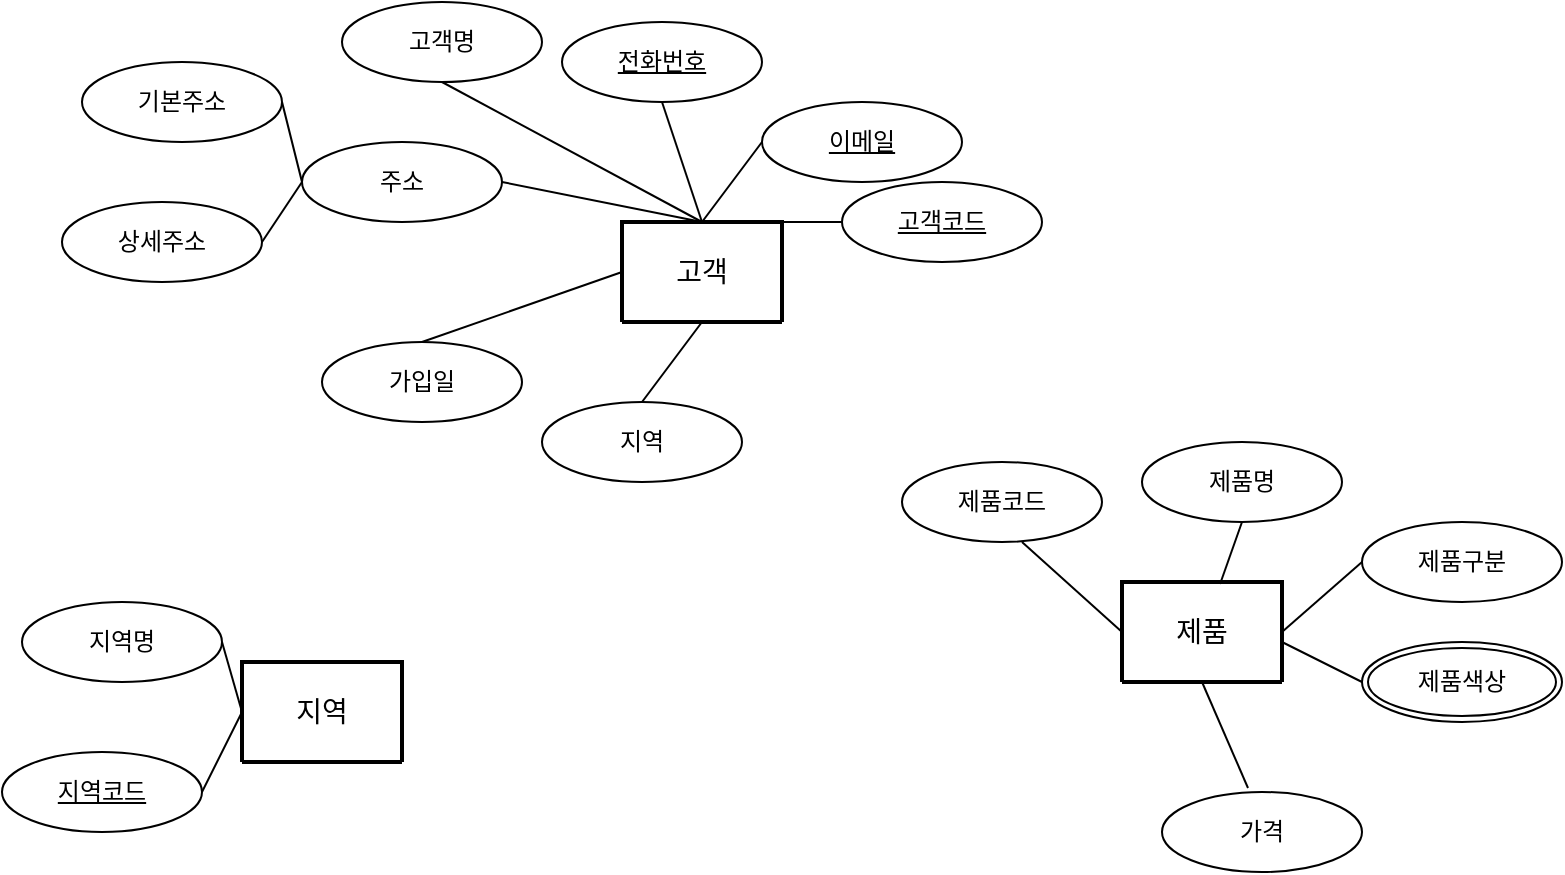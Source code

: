 <mxfile version="26.1.0">
  <diagram name="페이지-1" id="W-NW3DfqwmRI1GUI-Ptw">
    <mxGraphModel dx="1075" dy="613" grid="1" gridSize="10" guides="1" tooltips="1" connect="1" arrows="1" fold="1" page="1" pageScale="1" pageWidth="827" pageHeight="1169" math="0" shadow="0">
      <root>
        <mxCell id="0" />
        <mxCell id="1" parent="0" />
        <mxCell id="0c0Xcodrv3Obggw16LVs-1" value="고객" style="swimlane;childLayout=stackLayout;horizontal=1;startSize=50;horizontalStack=0;rounded=1;fontSize=14;fontStyle=0;strokeWidth=2;resizeParent=0;resizeLast=1;shadow=0;dashed=0;align=center;arcSize=4;whiteSpace=wrap;html=1;" vertex="1" collapsed="1" parent="1">
          <mxGeometry x="420" y="300" width="80" height="50" as="geometry">
            <mxRectangle x="50" y="230" width="160" height="120" as="alternateBounds" />
          </mxGeometry>
        </mxCell>
        <mxCell id="0c0Xcodrv3Obggw16LVs-2" value="+Attribute1&#xa;+Attribute2&#xa;+Attribute3" style="align=left;strokeColor=none;fillColor=none;spacingLeft=4;spacingRight=4;fontSize=12;verticalAlign=top;resizable=0;rotatable=0;part=1;html=1;whiteSpace=wrap;" vertex="1" parent="0c0Xcodrv3Obggw16LVs-1">
          <mxGeometry y="50" width="160" height="70" as="geometry" />
        </mxCell>
        <mxCell id="0c0Xcodrv3Obggw16LVs-5" value="" style="endArrow=none;html=1;rounded=0;" edge="1" parent="0c0Xcodrv3Obggw16LVs-1">
          <mxGeometry relative="1" as="geometry">
            <mxPoint x="-229.996" y="-96.728" as="sourcePoint" />
            <mxPoint x="42.6" as="targetPoint" />
          </mxGeometry>
        </mxCell>
        <mxCell id="0c0Xcodrv3Obggw16LVs-3" value="고객명" style="ellipse;whiteSpace=wrap;html=1;align=center;" vertex="1" parent="1">
          <mxGeometry x="280" y="190" width="100" height="40" as="geometry" />
        </mxCell>
        <mxCell id="0c0Xcodrv3Obggw16LVs-6" value="" style="endArrow=none;html=1;rounded=0;exitX=0.5;exitY=1;exitDx=0;exitDy=0;entryX=0.5;entryY=0;entryDx=0;entryDy=0;" edge="1" parent="1" source="0c0Xcodrv3Obggw16LVs-3" target="0c0Xcodrv3Obggw16LVs-1">
          <mxGeometry relative="1" as="geometry">
            <mxPoint x="600" y="310" as="sourcePoint" />
            <mxPoint x="760" y="310" as="targetPoint" />
          </mxGeometry>
        </mxCell>
        <mxCell id="0c0Xcodrv3Obggw16LVs-7" value="&lt;u&gt;전화번호&lt;/u&gt;" style="ellipse;whiteSpace=wrap;html=1;align=center;" vertex="1" parent="1">
          <mxGeometry x="390" y="200" width="100" height="40" as="geometry" />
        </mxCell>
        <mxCell id="0c0Xcodrv3Obggw16LVs-10" value="" style="endArrow=none;html=1;rounded=0;exitX=0.5;exitY=1;exitDx=0;exitDy=0;" edge="1" parent="1" source="0c0Xcodrv3Obggw16LVs-7">
          <mxGeometry relative="1" as="geometry">
            <mxPoint x="460" y="230" as="sourcePoint" />
            <mxPoint x="460" y="300" as="targetPoint" />
          </mxGeometry>
        </mxCell>
        <mxCell id="0c0Xcodrv3Obggw16LVs-11" value="&lt;u&gt;이메일&lt;/u&gt;" style="ellipse;whiteSpace=wrap;html=1;align=center;" vertex="1" parent="1">
          <mxGeometry x="490" y="240" width="100" height="40" as="geometry" />
        </mxCell>
        <mxCell id="0c0Xcodrv3Obggw16LVs-12" value="" style="endArrow=none;html=1;rounded=0;exitX=0;exitY=0.5;exitDx=0;exitDy=0;entryX=0.5;entryY=0;entryDx=0;entryDy=0;" edge="1" parent="1" source="0c0Xcodrv3Obggw16LVs-11" target="0c0Xcodrv3Obggw16LVs-1">
          <mxGeometry relative="1" as="geometry">
            <mxPoint x="560" y="260" as="sourcePoint" />
            <mxPoint x="470" y="310" as="targetPoint" />
          </mxGeometry>
        </mxCell>
        <mxCell id="0c0Xcodrv3Obggw16LVs-13" value="&lt;u&gt;고객코드&lt;/u&gt;" style="ellipse;whiteSpace=wrap;html=1;align=center;" vertex="1" parent="1">
          <mxGeometry x="530" y="280" width="100" height="40" as="geometry" />
        </mxCell>
        <mxCell id="0c0Xcodrv3Obggw16LVs-15" value="" style="endArrow=none;html=1;rounded=0;exitX=0;exitY=0.5;exitDx=0;exitDy=0;" edge="1" parent="1" source="0c0Xcodrv3Obggw16LVs-13">
          <mxGeometry relative="1" as="geometry">
            <mxPoint x="500" y="270" as="sourcePoint" />
            <mxPoint x="460" y="300" as="targetPoint" />
          </mxGeometry>
        </mxCell>
        <mxCell id="0c0Xcodrv3Obggw16LVs-16" value="주소" style="ellipse;whiteSpace=wrap;html=1;align=center;" vertex="1" parent="1">
          <mxGeometry x="260" y="260" width="100" height="40" as="geometry" />
        </mxCell>
        <mxCell id="0c0Xcodrv3Obggw16LVs-17" value="" style="endArrow=none;html=1;rounded=0;exitX=0.5;exitY=0;exitDx=0;exitDy=0;entryX=1;entryY=0.5;entryDx=0;entryDy=0;" edge="1" parent="1" source="0c0Xcodrv3Obggw16LVs-1" target="0c0Xcodrv3Obggw16LVs-16">
          <mxGeometry relative="1" as="geometry">
            <mxPoint x="390" y="310" as="sourcePoint" />
            <mxPoint x="320" y="310" as="targetPoint" />
          </mxGeometry>
        </mxCell>
        <mxCell id="0c0Xcodrv3Obggw16LVs-18" value="기본주소" style="ellipse;whiteSpace=wrap;html=1;align=center;" vertex="1" parent="1">
          <mxGeometry x="150" y="220" width="100" height="40" as="geometry" />
        </mxCell>
        <mxCell id="0c0Xcodrv3Obggw16LVs-19" value="상세주소" style="ellipse;whiteSpace=wrap;html=1;align=center;" vertex="1" parent="1">
          <mxGeometry x="140" y="290" width="100" height="40" as="geometry" />
        </mxCell>
        <mxCell id="0c0Xcodrv3Obggw16LVs-20" value="" style="endArrow=none;html=1;rounded=0;exitX=0;exitY=0.5;exitDx=0;exitDy=0;entryX=1;entryY=0.5;entryDx=0;entryDy=0;" edge="1" parent="1" source="0c0Xcodrv3Obggw16LVs-16" target="0c0Xcodrv3Obggw16LVs-18">
          <mxGeometry relative="1" as="geometry">
            <mxPoint x="300" y="290" as="sourcePoint" />
            <mxPoint x="200" y="270" as="targetPoint" />
          </mxGeometry>
        </mxCell>
        <mxCell id="0c0Xcodrv3Obggw16LVs-21" value="" style="endArrow=none;html=1;rounded=0;exitX=0;exitY=0.5;exitDx=0;exitDy=0;entryX=1;entryY=0.5;entryDx=0;entryDy=0;" edge="1" parent="1" source="0c0Xcodrv3Obggw16LVs-16" target="0c0Xcodrv3Obggw16LVs-19">
          <mxGeometry relative="1" as="geometry">
            <mxPoint x="330" y="320" as="sourcePoint" />
            <mxPoint x="230" y="300" as="targetPoint" />
          </mxGeometry>
        </mxCell>
        <mxCell id="0c0Xcodrv3Obggw16LVs-22" value="가입일" style="ellipse;whiteSpace=wrap;html=1;align=center;" vertex="1" parent="1">
          <mxGeometry x="270" y="360" width="100" height="40" as="geometry" />
        </mxCell>
        <mxCell id="0c0Xcodrv3Obggw16LVs-23" value="" style="endArrow=none;html=1;rounded=0;exitX=0;exitY=0.5;exitDx=0;exitDy=0;entryX=0.5;entryY=0;entryDx=0;entryDy=0;" edge="1" parent="1" source="0c0Xcodrv3Obggw16LVs-1" target="0c0Xcodrv3Obggw16LVs-22">
          <mxGeometry relative="1" as="geometry">
            <mxPoint x="420" y="350" as="sourcePoint" />
            <mxPoint x="350" y="350" as="targetPoint" />
          </mxGeometry>
        </mxCell>
        <mxCell id="0c0Xcodrv3Obggw16LVs-24" value="지역" style="ellipse;whiteSpace=wrap;html=1;align=center;" vertex="1" parent="1">
          <mxGeometry x="380" y="390" width="100" height="40" as="geometry" />
        </mxCell>
        <mxCell id="0c0Xcodrv3Obggw16LVs-25" value="" style="endArrow=none;html=1;rounded=0;exitX=0.5;exitY=1;exitDx=0;exitDy=0;entryX=0.5;entryY=0;entryDx=0;entryDy=0;" edge="1" parent="1" source="0c0Xcodrv3Obggw16LVs-1" target="0c0Xcodrv3Obggw16LVs-24">
          <mxGeometry relative="1" as="geometry">
            <mxPoint x="520" y="365" as="sourcePoint" />
            <mxPoint x="420" y="400" as="targetPoint" />
          </mxGeometry>
        </mxCell>
        <mxCell id="0c0Xcodrv3Obggw16LVs-28" value="지역" style="swimlane;childLayout=stackLayout;horizontal=1;startSize=50;horizontalStack=0;rounded=1;fontSize=14;fontStyle=0;strokeWidth=2;resizeParent=0;resizeLast=1;shadow=0;dashed=0;align=center;arcSize=4;whiteSpace=wrap;html=1;" vertex="1" collapsed="1" parent="1">
          <mxGeometry x="230" y="520" width="80" height="50" as="geometry">
            <mxRectangle x="50" y="230" width="160" height="120" as="alternateBounds" />
          </mxGeometry>
        </mxCell>
        <mxCell id="0c0Xcodrv3Obggw16LVs-29" value="+Attribute1&#xa;+Attribute2&#xa;+Attribute3" style="align=left;strokeColor=none;fillColor=none;spacingLeft=4;spacingRight=4;fontSize=12;verticalAlign=top;resizable=0;rotatable=0;part=1;html=1;whiteSpace=wrap;" vertex="1" parent="0c0Xcodrv3Obggw16LVs-28">
          <mxGeometry y="50" width="160" height="70" as="geometry" />
        </mxCell>
        <mxCell id="0c0Xcodrv3Obggw16LVs-30" value="" style="endArrow=none;html=1;rounded=0;" edge="1" parent="0c0Xcodrv3Obggw16LVs-28">
          <mxGeometry relative="1" as="geometry">
            <mxPoint x="-229.996" y="-96.728" as="sourcePoint" />
            <mxPoint x="42.6" as="targetPoint" />
          </mxGeometry>
        </mxCell>
        <mxCell id="0c0Xcodrv3Obggw16LVs-31" value="제품" style="swimlane;childLayout=stackLayout;horizontal=1;startSize=50;horizontalStack=0;rounded=1;fontSize=14;fontStyle=0;strokeWidth=2;resizeParent=0;resizeLast=1;shadow=0;dashed=0;align=center;arcSize=4;whiteSpace=wrap;html=1;" vertex="1" collapsed="1" parent="1">
          <mxGeometry x="670" y="480" width="80" height="50" as="geometry">
            <mxRectangle x="50" y="230" width="160" height="120" as="alternateBounds" />
          </mxGeometry>
        </mxCell>
        <mxCell id="0c0Xcodrv3Obggw16LVs-32" value="+Attribute1&#xa;+Attribute2&#xa;+Attribute3" style="align=left;strokeColor=none;fillColor=none;spacingLeft=4;spacingRight=4;fontSize=12;verticalAlign=top;resizable=0;rotatable=0;part=1;html=1;whiteSpace=wrap;" vertex="1" parent="0c0Xcodrv3Obggw16LVs-31">
          <mxGeometry y="50" width="160" height="70" as="geometry" />
        </mxCell>
        <mxCell id="0c0Xcodrv3Obggw16LVs-33" value="" style="endArrow=none;html=1;rounded=0;" edge="1" parent="0c0Xcodrv3Obggw16LVs-31">
          <mxGeometry relative="1" as="geometry">
            <mxPoint x="-229.996" y="-96.728" as="sourcePoint" />
            <mxPoint x="42.6" as="targetPoint" />
          </mxGeometry>
        </mxCell>
        <mxCell id="0c0Xcodrv3Obggw16LVs-34" value="지역명" style="ellipse;whiteSpace=wrap;html=1;align=center;" vertex="1" parent="1">
          <mxGeometry x="120" y="490" width="100" height="40" as="geometry" />
        </mxCell>
        <mxCell id="0c0Xcodrv3Obggw16LVs-35" value="&lt;u&gt;지역코드&lt;/u&gt;" style="ellipse;whiteSpace=wrap;html=1;align=center;" vertex="1" parent="1">
          <mxGeometry x="110" y="565" width="100" height="40" as="geometry" />
        </mxCell>
        <mxCell id="0c0Xcodrv3Obggw16LVs-36" value="" style="endArrow=none;html=1;rounded=0;exitX=0;exitY=0.5;exitDx=0;exitDy=0;entryX=1;entryY=0.5;entryDx=0;entryDy=0;" edge="1" parent="1" source="0c0Xcodrv3Obggw16LVs-28" target="0c0Xcodrv3Obggw16LVs-35">
          <mxGeometry relative="1" as="geometry">
            <mxPoint x="250" y="585" as="sourcePoint" />
            <mxPoint x="220" y="625" as="targetPoint" />
          </mxGeometry>
        </mxCell>
        <mxCell id="0c0Xcodrv3Obggw16LVs-37" value="" style="endArrow=none;html=1;rounded=0;exitX=0;exitY=0.5;exitDx=0;exitDy=0;entryX=1;entryY=0.5;entryDx=0;entryDy=0;" edge="1" parent="1" source="0c0Xcodrv3Obggw16LVs-28" target="0c0Xcodrv3Obggw16LVs-34">
          <mxGeometry relative="1" as="geometry">
            <mxPoint x="250" y="470" as="sourcePoint" />
            <mxPoint x="230" y="519" as="targetPoint" />
          </mxGeometry>
        </mxCell>
        <mxCell id="0c0Xcodrv3Obggw16LVs-38" value="제품코드" style="ellipse;whiteSpace=wrap;html=1;align=center;" vertex="1" parent="1">
          <mxGeometry x="560" y="420" width="100" height="40" as="geometry" />
        </mxCell>
        <mxCell id="0c0Xcodrv3Obggw16LVs-39" value="제품명" style="ellipse;whiteSpace=wrap;html=1;align=center;" vertex="1" parent="1">
          <mxGeometry x="680" y="410" width="100" height="40" as="geometry" />
        </mxCell>
        <mxCell id="0c0Xcodrv3Obggw16LVs-40" value="제품구분" style="ellipse;whiteSpace=wrap;html=1;align=center;" vertex="1" parent="1">
          <mxGeometry x="790" y="450" width="100" height="40" as="geometry" />
        </mxCell>
        <mxCell id="0c0Xcodrv3Obggw16LVs-42" value="가격" style="ellipse;whiteSpace=wrap;html=1;align=center;" vertex="1" parent="1">
          <mxGeometry x="690" y="585" width="100" height="40" as="geometry" />
        </mxCell>
        <mxCell id="0c0Xcodrv3Obggw16LVs-43" value="제품색상" style="ellipse;shape=doubleEllipse;margin=3;whiteSpace=wrap;html=1;align=center;" vertex="1" parent="1">
          <mxGeometry x="790" y="510" width="100" height="40" as="geometry" />
        </mxCell>
        <mxCell id="0c0Xcodrv3Obggw16LVs-44" value="" style="endArrow=none;html=1;rounded=0;exitX=0.5;exitY=1;exitDx=0;exitDy=0;entryX=0;entryY=0.5;entryDx=0;entryDy=0;" edge="1" parent="1" target="0c0Xcodrv3Obggw16LVs-31">
          <mxGeometry relative="1" as="geometry">
            <mxPoint x="620" y="460" as="sourcePoint" />
            <mxPoint x="660" y="550" as="targetPoint" />
          </mxGeometry>
        </mxCell>
        <mxCell id="0c0Xcodrv3Obggw16LVs-45" value="" style="endArrow=none;html=1;rounded=0;exitX=0.5;exitY=1;exitDx=0;exitDy=0;entryX=0.613;entryY=0.02;entryDx=0;entryDy=0;entryPerimeter=0;" edge="1" parent="1" source="0c0Xcodrv3Obggw16LVs-39" target="0c0Xcodrv3Obggw16LVs-31">
          <mxGeometry relative="1" as="geometry">
            <mxPoint x="740" y="460" as="sourcePoint" />
            <mxPoint x="790" y="495" as="targetPoint" />
          </mxGeometry>
        </mxCell>
        <mxCell id="0c0Xcodrv3Obggw16LVs-46" value="" style="endArrow=none;html=1;rounded=0;entryX=0;entryY=0.5;entryDx=0;entryDy=0;exitX=1;exitY=0.5;exitDx=0;exitDy=0;" edge="1" parent="1" source="0c0Xcodrv3Obggw16LVs-31" target="0c0Xcodrv3Obggw16LVs-40">
          <mxGeometry relative="1" as="geometry">
            <mxPoint x="760" y="485" as="sourcePoint" />
            <mxPoint x="810" y="520" as="targetPoint" />
          </mxGeometry>
        </mxCell>
        <mxCell id="0c0Xcodrv3Obggw16LVs-47" value="" style="endArrow=none;html=1;rounded=0;entryX=0;entryY=0.5;entryDx=0;entryDy=0;" edge="1" parent="1" target="0c0Xcodrv3Obggw16LVs-43">
          <mxGeometry relative="1" as="geometry">
            <mxPoint x="750" y="510" as="sourcePoint" />
            <mxPoint x="800" y="480" as="targetPoint" />
          </mxGeometry>
        </mxCell>
        <mxCell id="0c0Xcodrv3Obggw16LVs-48" value="" style="endArrow=none;html=1;rounded=0;entryX=0.43;entryY=-0.05;entryDx=0;entryDy=0;exitX=0.5;exitY=1;exitDx=0;exitDy=0;entryPerimeter=0;" edge="1" parent="1" source="0c0Xcodrv3Obggw16LVs-31" target="0c0Xcodrv3Obggw16LVs-42">
          <mxGeometry relative="1" as="geometry">
            <mxPoint x="770" y="525" as="sourcePoint" />
            <mxPoint x="810" y="490" as="targetPoint" />
          </mxGeometry>
        </mxCell>
      </root>
    </mxGraphModel>
  </diagram>
</mxfile>
